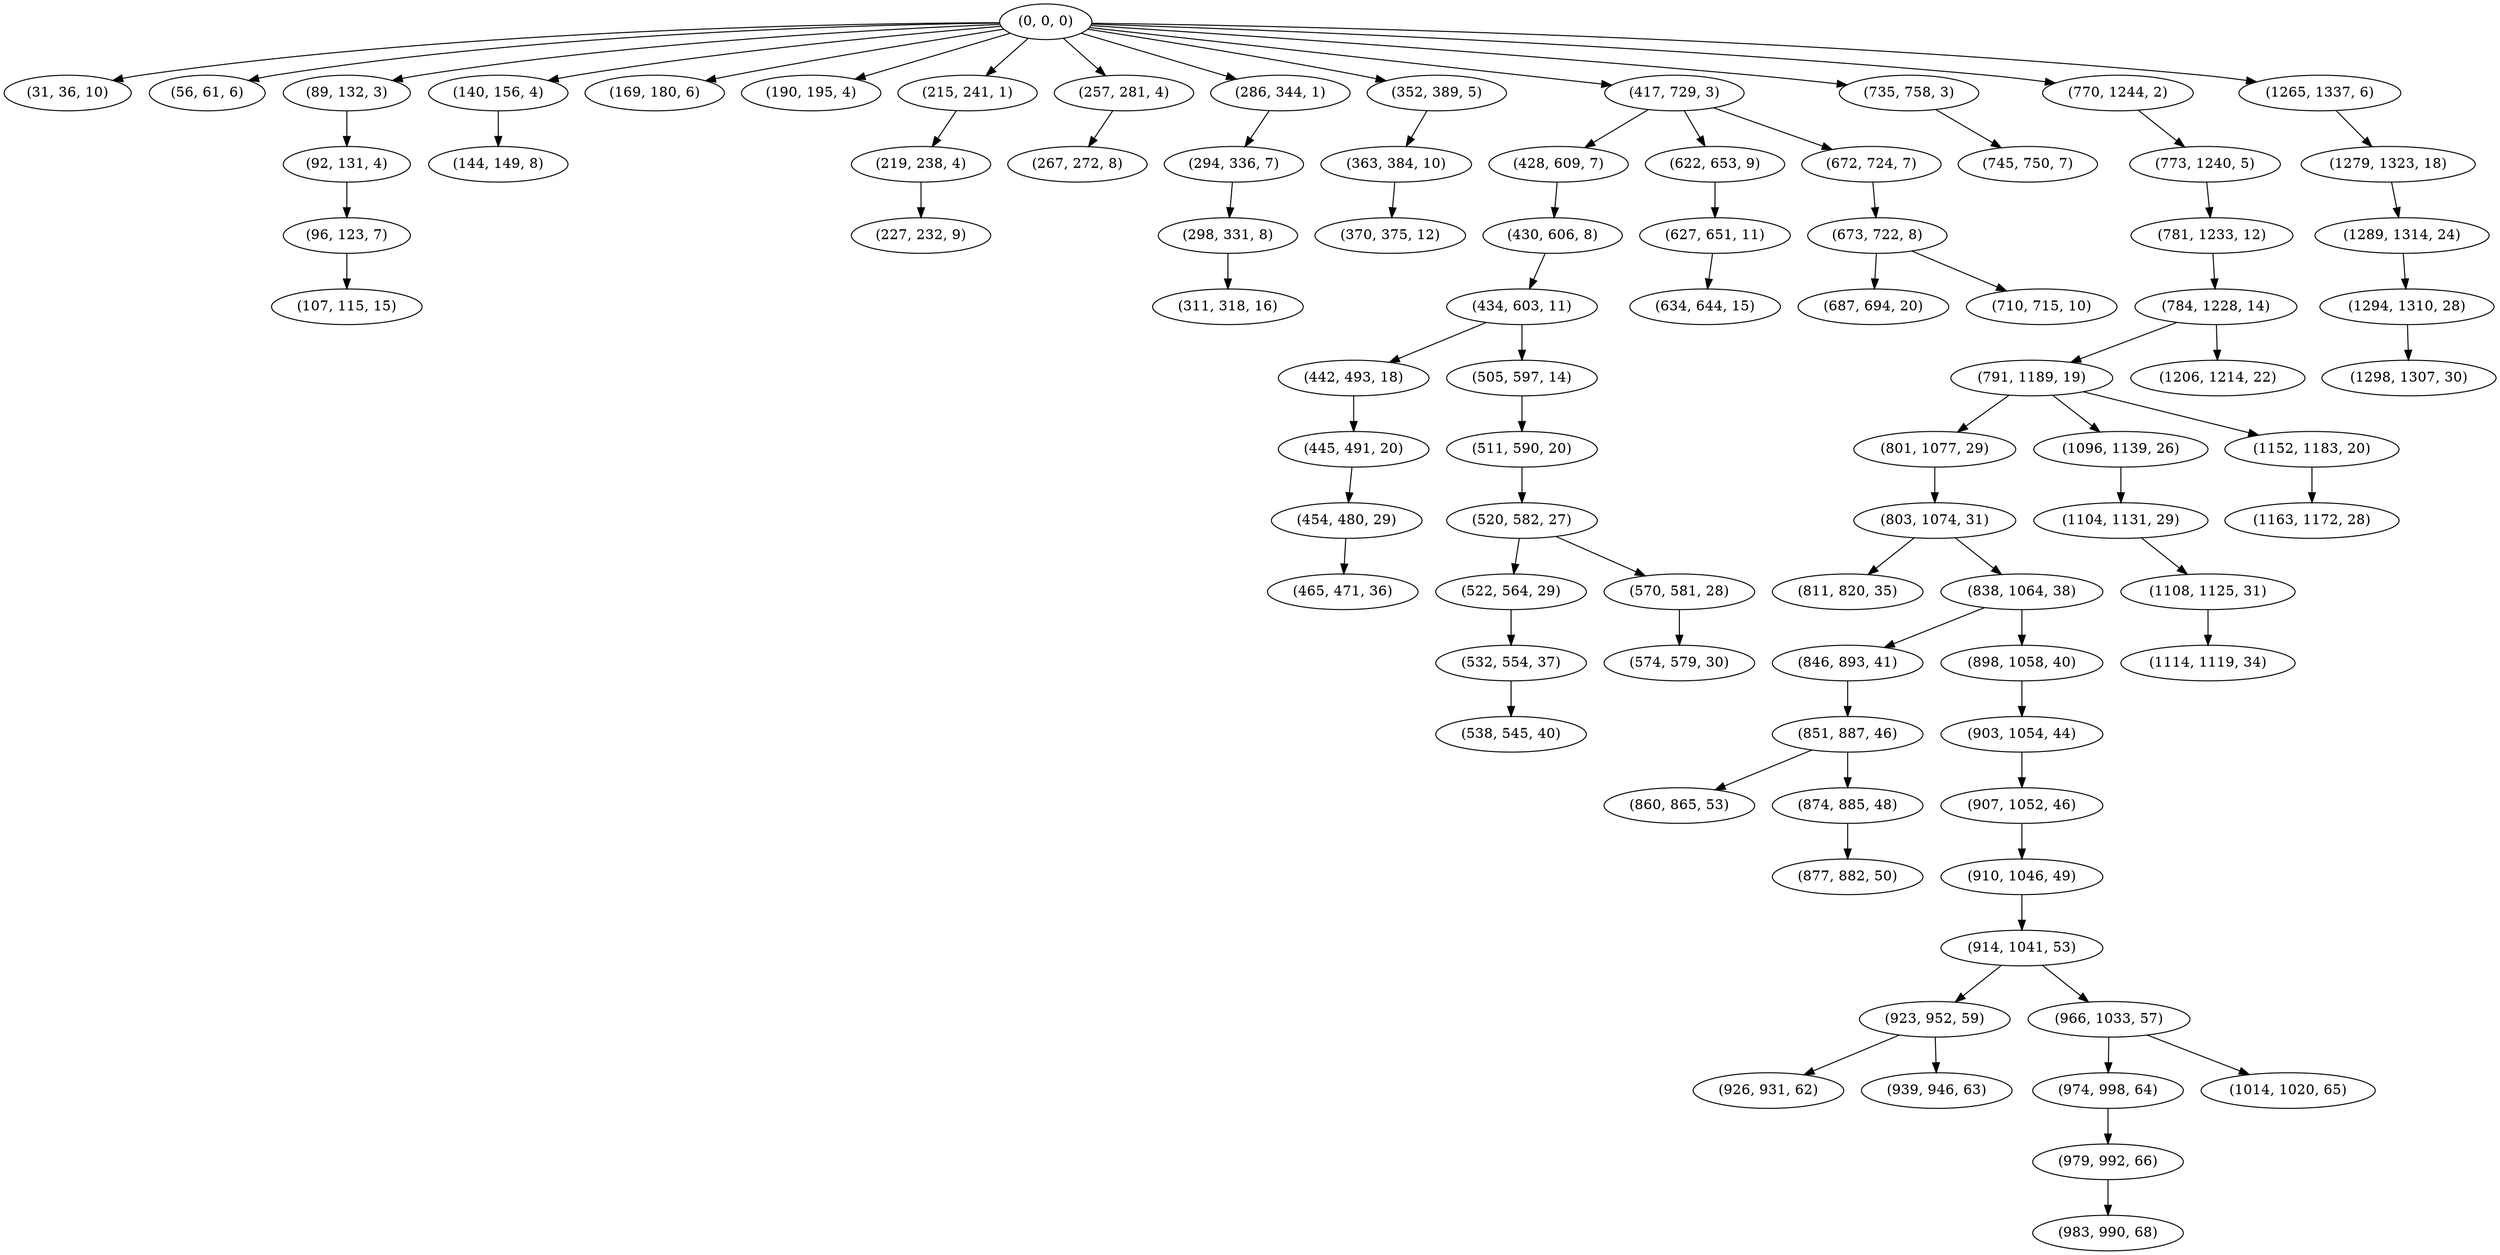 digraph tree {
    "(0, 0, 0)";
    "(31, 36, 10)";
    "(56, 61, 6)";
    "(89, 132, 3)";
    "(92, 131, 4)";
    "(96, 123, 7)";
    "(107, 115, 15)";
    "(140, 156, 4)";
    "(144, 149, 8)";
    "(169, 180, 6)";
    "(190, 195, 4)";
    "(215, 241, 1)";
    "(219, 238, 4)";
    "(227, 232, 9)";
    "(257, 281, 4)";
    "(267, 272, 8)";
    "(286, 344, 1)";
    "(294, 336, 7)";
    "(298, 331, 8)";
    "(311, 318, 16)";
    "(352, 389, 5)";
    "(363, 384, 10)";
    "(370, 375, 12)";
    "(417, 729, 3)";
    "(428, 609, 7)";
    "(430, 606, 8)";
    "(434, 603, 11)";
    "(442, 493, 18)";
    "(445, 491, 20)";
    "(454, 480, 29)";
    "(465, 471, 36)";
    "(505, 597, 14)";
    "(511, 590, 20)";
    "(520, 582, 27)";
    "(522, 564, 29)";
    "(532, 554, 37)";
    "(538, 545, 40)";
    "(570, 581, 28)";
    "(574, 579, 30)";
    "(622, 653, 9)";
    "(627, 651, 11)";
    "(634, 644, 15)";
    "(672, 724, 7)";
    "(673, 722, 8)";
    "(687, 694, 20)";
    "(710, 715, 10)";
    "(735, 758, 3)";
    "(745, 750, 7)";
    "(770, 1244, 2)";
    "(773, 1240, 5)";
    "(781, 1233, 12)";
    "(784, 1228, 14)";
    "(791, 1189, 19)";
    "(801, 1077, 29)";
    "(803, 1074, 31)";
    "(811, 820, 35)";
    "(838, 1064, 38)";
    "(846, 893, 41)";
    "(851, 887, 46)";
    "(860, 865, 53)";
    "(874, 885, 48)";
    "(877, 882, 50)";
    "(898, 1058, 40)";
    "(903, 1054, 44)";
    "(907, 1052, 46)";
    "(910, 1046, 49)";
    "(914, 1041, 53)";
    "(923, 952, 59)";
    "(926, 931, 62)";
    "(939, 946, 63)";
    "(966, 1033, 57)";
    "(974, 998, 64)";
    "(979, 992, 66)";
    "(983, 990, 68)";
    "(1014, 1020, 65)";
    "(1096, 1139, 26)";
    "(1104, 1131, 29)";
    "(1108, 1125, 31)";
    "(1114, 1119, 34)";
    "(1152, 1183, 20)";
    "(1163, 1172, 28)";
    "(1206, 1214, 22)";
    "(1265, 1337, 6)";
    "(1279, 1323, 18)";
    "(1289, 1314, 24)";
    "(1294, 1310, 28)";
    "(1298, 1307, 30)";
    "(0, 0, 0)" -> "(31, 36, 10)";
    "(0, 0, 0)" -> "(56, 61, 6)";
    "(0, 0, 0)" -> "(89, 132, 3)";
    "(0, 0, 0)" -> "(140, 156, 4)";
    "(0, 0, 0)" -> "(169, 180, 6)";
    "(0, 0, 0)" -> "(190, 195, 4)";
    "(0, 0, 0)" -> "(215, 241, 1)";
    "(0, 0, 0)" -> "(257, 281, 4)";
    "(0, 0, 0)" -> "(286, 344, 1)";
    "(0, 0, 0)" -> "(352, 389, 5)";
    "(0, 0, 0)" -> "(417, 729, 3)";
    "(0, 0, 0)" -> "(735, 758, 3)";
    "(0, 0, 0)" -> "(770, 1244, 2)";
    "(0, 0, 0)" -> "(1265, 1337, 6)";
    "(89, 132, 3)" -> "(92, 131, 4)";
    "(92, 131, 4)" -> "(96, 123, 7)";
    "(96, 123, 7)" -> "(107, 115, 15)";
    "(140, 156, 4)" -> "(144, 149, 8)";
    "(215, 241, 1)" -> "(219, 238, 4)";
    "(219, 238, 4)" -> "(227, 232, 9)";
    "(257, 281, 4)" -> "(267, 272, 8)";
    "(286, 344, 1)" -> "(294, 336, 7)";
    "(294, 336, 7)" -> "(298, 331, 8)";
    "(298, 331, 8)" -> "(311, 318, 16)";
    "(352, 389, 5)" -> "(363, 384, 10)";
    "(363, 384, 10)" -> "(370, 375, 12)";
    "(417, 729, 3)" -> "(428, 609, 7)";
    "(417, 729, 3)" -> "(622, 653, 9)";
    "(417, 729, 3)" -> "(672, 724, 7)";
    "(428, 609, 7)" -> "(430, 606, 8)";
    "(430, 606, 8)" -> "(434, 603, 11)";
    "(434, 603, 11)" -> "(442, 493, 18)";
    "(434, 603, 11)" -> "(505, 597, 14)";
    "(442, 493, 18)" -> "(445, 491, 20)";
    "(445, 491, 20)" -> "(454, 480, 29)";
    "(454, 480, 29)" -> "(465, 471, 36)";
    "(505, 597, 14)" -> "(511, 590, 20)";
    "(511, 590, 20)" -> "(520, 582, 27)";
    "(520, 582, 27)" -> "(522, 564, 29)";
    "(520, 582, 27)" -> "(570, 581, 28)";
    "(522, 564, 29)" -> "(532, 554, 37)";
    "(532, 554, 37)" -> "(538, 545, 40)";
    "(570, 581, 28)" -> "(574, 579, 30)";
    "(622, 653, 9)" -> "(627, 651, 11)";
    "(627, 651, 11)" -> "(634, 644, 15)";
    "(672, 724, 7)" -> "(673, 722, 8)";
    "(673, 722, 8)" -> "(687, 694, 20)";
    "(673, 722, 8)" -> "(710, 715, 10)";
    "(735, 758, 3)" -> "(745, 750, 7)";
    "(770, 1244, 2)" -> "(773, 1240, 5)";
    "(773, 1240, 5)" -> "(781, 1233, 12)";
    "(781, 1233, 12)" -> "(784, 1228, 14)";
    "(784, 1228, 14)" -> "(791, 1189, 19)";
    "(784, 1228, 14)" -> "(1206, 1214, 22)";
    "(791, 1189, 19)" -> "(801, 1077, 29)";
    "(791, 1189, 19)" -> "(1096, 1139, 26)";
    "(791, 1189, 19)" -> "(1152, 1183, 20)";
    "(801, 1077, 29)" -> "(803, 1074, 31)";
    "(803, 1074, 31)" -> "(811, 820, 35)";
    "(803, 1074, 31)" -> "(838, 1064, 38)";
    "(838, 1064, 38)" -> "(846, 893, 41)";
    "(838, 1064, 38)" -> "(898, 1058, 40)";
    "(846, 893, 41)" -> "(851, 887, 46)";
    "(851, 887, 46)" -> "(860, 865, 53)";
    "(851, 887, 46)" -> "(874, 885, 48)";
    "(874, 885, 48)" -> "(877, 882, 50)";
    "(898, 1058, 40)" -> "(903, 1054, 44)";
    "(903, 1054, 44)" -> "(907, 1052, 46)";
    "(907, 1052, 46)" -> "(910, 1046, 49)";
    "(910, 1046, 49)" -> "(914, 1041, 53)";
    "(914, 1041, 53)" -> "(923, 952, 59)";
    "(914, 1041, 53)" -> "(966, 1033, 57)";
    "(923, 952, 59)" -> "(926, 931, 62)";
    "(923, 952, 59)" -> "(939, 946, 63)";
    "(966, 1033, 57)" -> "(974, 998, 64)";
    "(966, 1033, 57)" -> "(1014, 1020, 65)";
    "(974, 998, 64)" -> "(979, 992, 66)";
    "(979, 992, 66)" -> "(983, 990, 68)";
    "(1096, 1139, 26)" -> "(1104, 1131, 29)";
    "(1104, 1131, 29)" -> "(1108, 1125, 31)";
    "(1108, 1125, 31)" -> "(1114, 1119, 34)";
    "(1152, 1183, 20)" -> "(1163, 1172, 28)";
    "(1265, 1337, 6)" -> "(1279, 1323, 18)";
    "(1279, 1323, 18)" -> "(1289, 1314, 24)";
    "(1289, 1314, 24)" -> "(1294, 1310, 28)";
    "(1294, 1310, 28)" -> "(1298, 1307, 30)";
}
